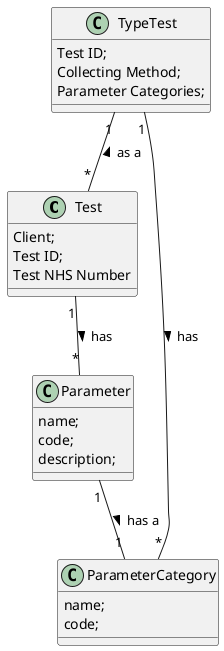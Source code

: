 @startuml

class Test{
Client;
Test ID;
Test NHS Number
}
class TypeTest{
Test ID;
Collecting Method;
Parameter Categories;
}

class Parameter{
name;
code;
description;
}
class ParameterCategory{
name;
code;
}


Parameter "1" -- "1" ParameterCategory : has a >
Test "1" -- "*" Parameter : has >
TypeTest "1" -- "*" Test : as a <
TypeTest "1" -- "*" ParameterCategory : has >

@enduml
@enduml